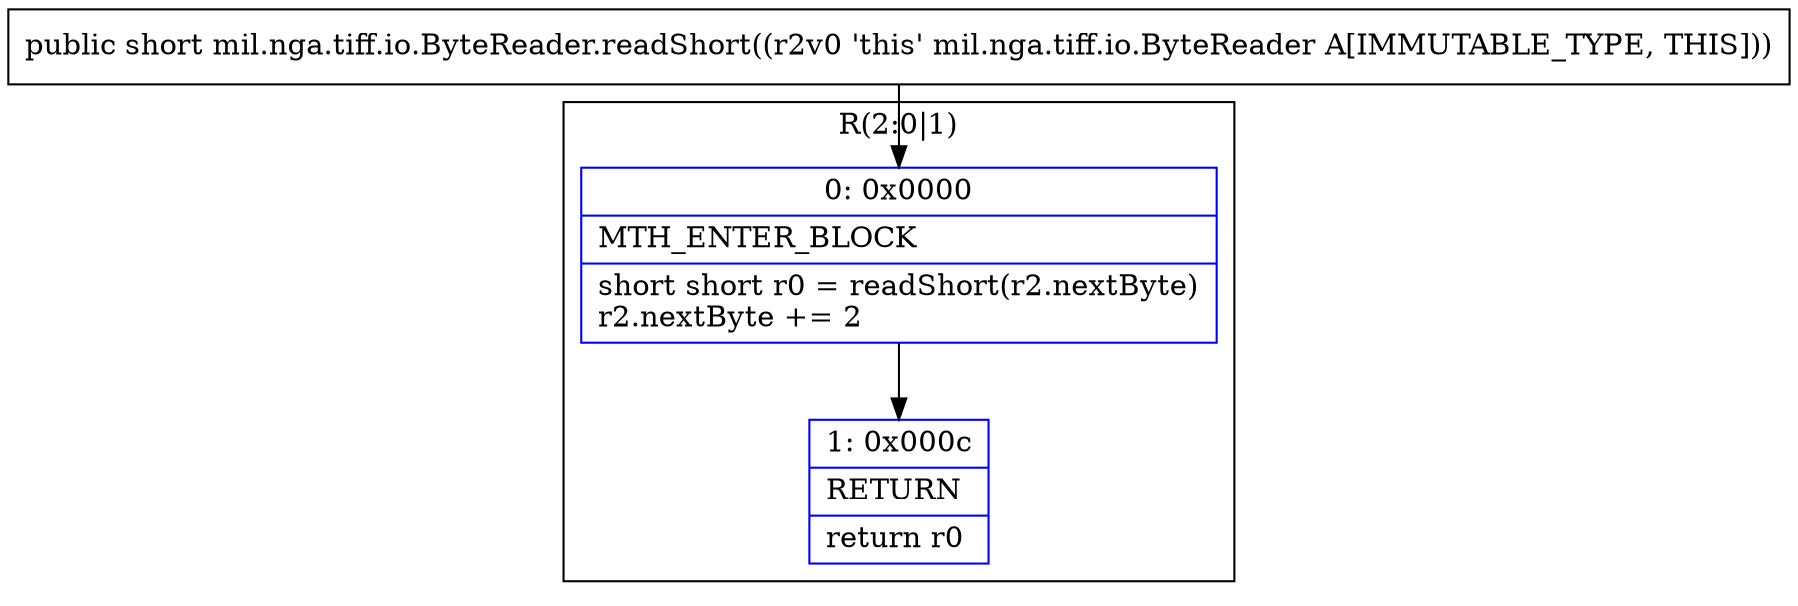 digraph "CFG formil.nga.tiff.io.ByteReader.readShort()S" {
subgraph cluster_Region_823082495 {
label = "R(2:0|1)";
node [shape=record,color=blue];
Node_0 [shape=record,label="{0\:\ 0x0000|MTH_ENTER_BLOCK\l|short short r0 = readShort(r2.nextByte)\lr2.nextByte += 2\l}"];
Node_1 [shape=record,label="{1\:\ 0x000c|RETURN\l|return r0\l}"];
}
MethodNode[shape=record,label="{public short mil.nga.tiff.io.ByteReader.readShort((r2v0 'this' mil.nga.tiff.io.ByteReader A[IMMUTABLE_TYPE, THIS])) }"];
MethodNode -> Node_0;
Node_0 -> Node_1;
}

